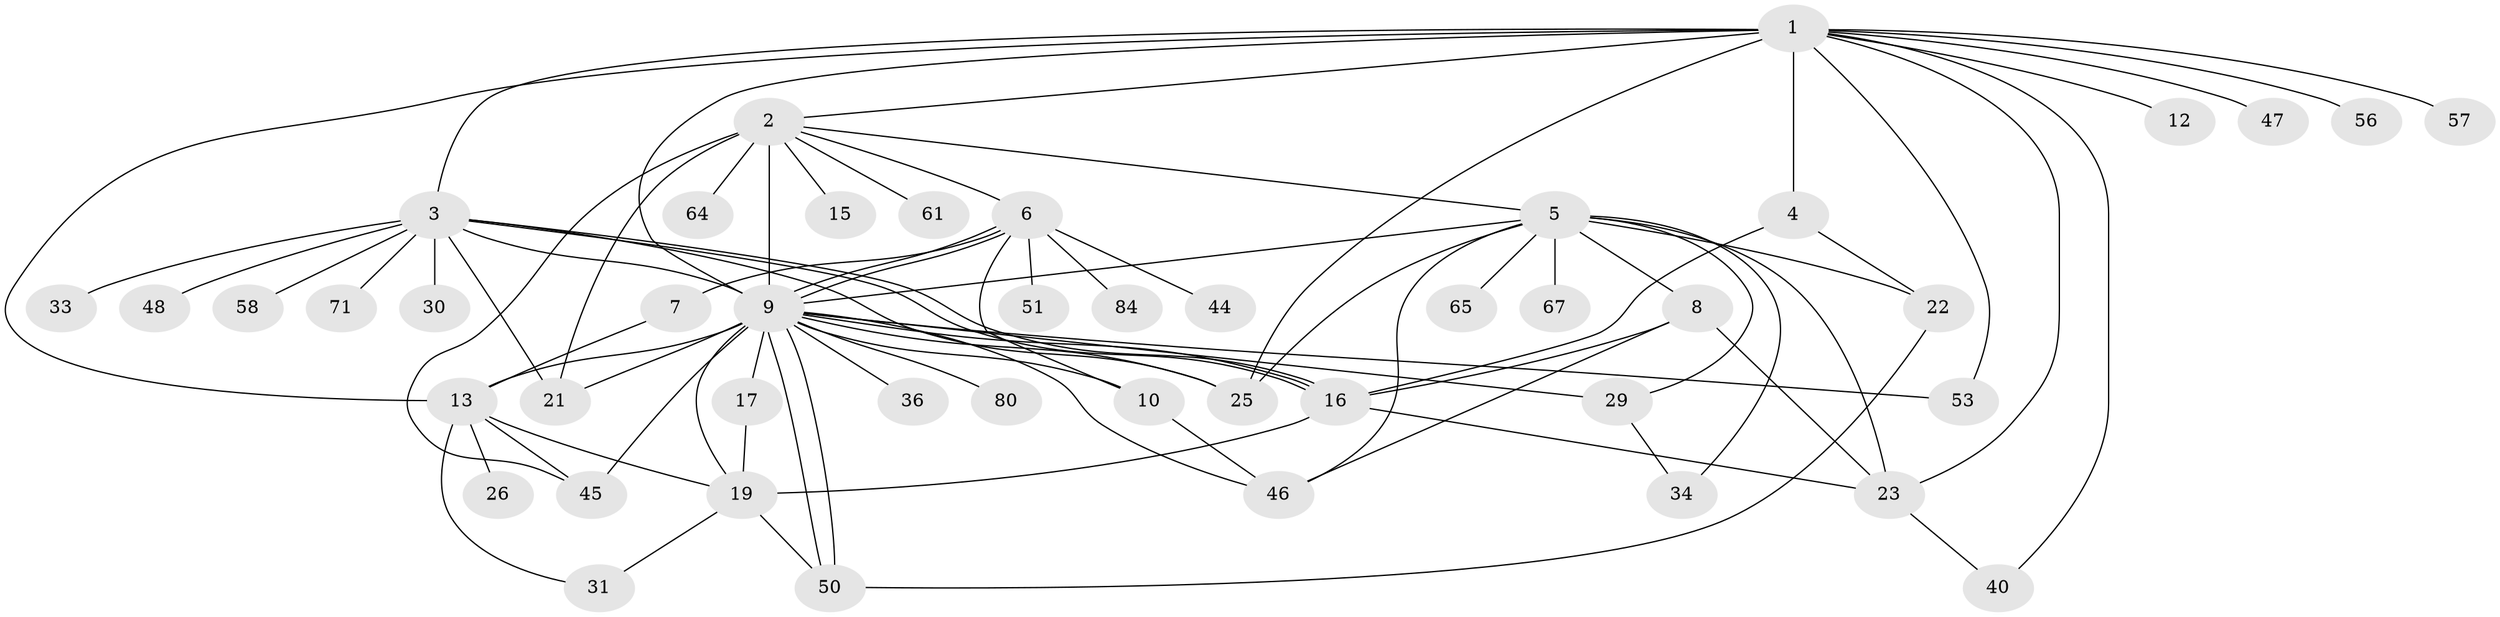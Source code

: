 // original degree distribution, {15: 0.010869565217391304, 12: 0.010869565217391304, 13: 0.010869565217391304, 3: 0.17391304347826086, 11: 0.010869565217391304, 10: 0.010869565217391304, 2: 0.2608695652173913, 18: 0.010869565217391304, 6: 0.03260869565217391, 1: 0.33695652173913043, 9: 0.010869565217391304, 5: 0.043478260869565216, 4: 0.06521739130434782, 7: 0.010869565217391304}
// Generated by graph-tools (version 1.1) at 2025/14/03/09/25 04:14:25]
// undirected, 46 vertices, 82 edges
graph export_dot {
graph [start="1"]
  node [color=gray90,style=filled];
  1 [super="+83+24"];
  2 [super="+41"];
  3;
  4;
  5;
  6;
  7;
  8 [super="+82"];
  9 [super="+68+11+20+62+32+14"];
  10;
  12;
  13 [super="+18"];
  15;
  16 [super="+90+54+55"];
  17 [super="+49"];
  19 [super="+70+37+72"];
  21 [super="+60+38+88"];
  22 [super="+75"];
  23 [super="+77+35"];
  25 [super="+78"];
  26;
  29;
  30;
  31;
  33;
  34;
  36 [super="+39"];
  40;
  44;
  45 [super="+85"];
  46;
  47 [super="+91"];
  48;
  50;
  51;
  53 [super="+69+66"];
  56;
  57;
  58;
  61 [super="+76"];
  64;
  65;
  67;
  71;
  80;
  84;
  1 -- 2;
  1 -- 3 [weight=2];
  1 -- 4;
  1 -- 12;
  1 -- 13 [weight=2];
  1 -- 40;
  1 -- 47;
  1 -- 57;
  1 -- 25;
  1 -- 53;
  1 -- 56;
  1 -- 23;
  1 -- 9;
  2 -- 5;
  2 -- 6;
  2 -- 9 [weight=4];
  2 -- 15;
  2 -- 21;
  2 -- 45;
  2 -- 64;
  2 -- 61;
  3 -- 9;
  3 -- 16 [weight=2];
  3 -- 16;
  3 -- 25;
  3 -- 30;
  3 -- 33;
  3 -- 48;
  3 -- 58;
  3 -- 71;
  3 -- 21;
  4 -- 22;
  4 -- 16;
  5 -- 8;
  5 -- 29;
  5 -- 34;
  5 -- 46;
  5 -- 65;
  5 -- 67;
  5 -- 22;
  5 -- 25;
  5 -- 9;
  5 -- 23;
  6 -- 7;
  6 -- 9 [weight=3];
  6 -- 9;
  6 -- 10;
  6 -- 44;
  6 -- 51;
  6 -- 84;
  7 -- 13;
  8 -- 16;
  8 -- 46;
  8 -- 23;
  9 -- 29 [weight=2];
  9 -- 36;
  9 -- 46;
  9 -- 50;
  9 -- 50;
  9 -- 80;
  9 -- 21 [weight=2];
  9 -- 17;
  9 -- 13;
  9 -- 45;
  9 -- 16;
  9 -- 19;
  9 -- 53;
  9 -- 25;
  9 -- 10;
  10 -- 46;
  13 -- 31;
  13 -- 45;
  13 -- 26;
  13 -- 19;
  16 -- 23;
  16 -- 19;
  17 -- 19;
  19 -- 31;
  19 -- 50;
  22 -- 50;
  23 -- 40;
  29 -- 34;
}
